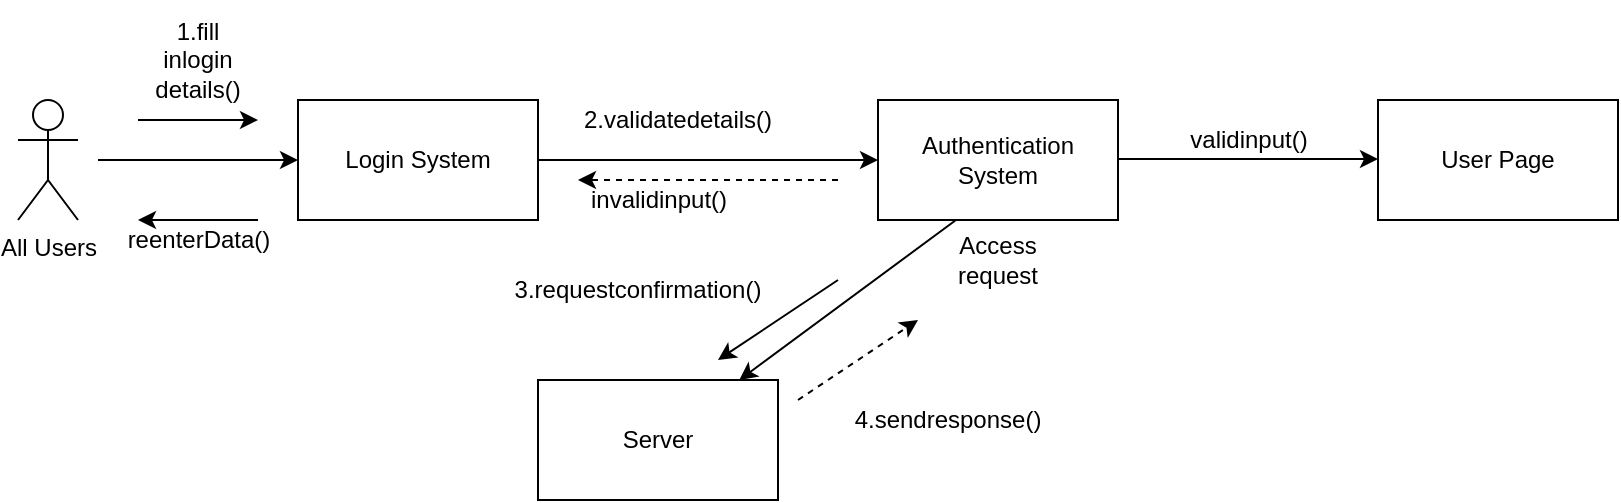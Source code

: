 <mxfile version="18.2.0" type="device"><diagram id="6vuQpTplxQAva7gY25sz" name="Page-1"><mxGraphModel dx="1718" dy="393" grid="1" gridSize="10" guides="1" tooltips="1" connect="1" arrows="1" fold="1" page="1" pageScale="1" pageWidth="850" pageHeight="1100" math="0" shadow="0"><root><mxCell id="0"/><mxCell id="1" parent="0"/><mxCell id="iQLb-c3dF7fMGCC8M6G5-2" value="Login System" style="rounded=0;whiteSpace=wrap;html=1;" vertex="1" parent="1"><mxGeometry x="-120" y="130" width="120" height="60" as="geometry"/></mxCell><mxCell id="iQLb-c3dF7fMGCC8M6G5-3" value="Authentication System" style="rounded=0;whiteSpace=wrap;html=1;" vertex="1" parent="1"><mxGeometry x="170" y="130" width="120" height="60" as="geometry"/></mxCell><mxCell id="iQLb-c3dF7fMGCC8M6G5-4" value="Server" style="rounded=0;whiteSpace=wrap;html=1;" vertex="1" parent="1"><mxGeometry y="270" width="120" height="60" as="geometry"/></mxCell><mxCell id="iQLb-c3dF7fMGCC8M6G5-5" value="" style="endArrow=classic;html=1;exitX=1;exitY=0.5;exitDx=0;exitDy=0;entryX=0;entryY=0.5;entryDx=0;entryDy=0;" edge="1" parent="1" source="iQLb-c3dF7fMGCC8M6G5-2" target="iQLb-c3dF7fMGCC8M6G5-3"><mxGeometry width="50" height="50" relative="1" as="geometry"><mxPoint x="190" y="220" as="sourcePoint"/><mxPoint x="240" y="170" as="targetPoint"/></mxGeometry></mxCell><mxCell id="iQLb-c3dF7fMGCC8M6G5-6" value="" style="endArrow=classic;html=1;exitX=0.325;exitY=1;exitDx=0;exitDy=0;exitPerimeter=0;" edge="1" parent="1" source="iQLb-c3dF7fMGCC8M6G5-3" target="iQLb-c3dF7fMGCC8M6G5-4"><mxGeometry width="50" height="50" relative="1" as="geometry"><mxPoint x="190" y="220" as="sourcePoint"/><mxPoint x="240" y="170" as="targetPoint"/></mxGeometry></mxCell><mxCell id="iQLb-c3dF7fMGCC8M6G5-7" value="2.validatedetails()" style="text;html=1;strokeColor=none;fillColor=none;align=center;verticalAlign=middle;whiteSpace=wrap;rounded=0;" vertex="1" parent="1"><mxGeometry x="20" y="130" width="100" height="20" as="geometry"/></mxCell><mxCell id="iQLb-c3dF7fMGCC8M6G5-8" value="1.fill inlogin details()" style="text;html=1;strokeColor=none;fillColor=none;align=center;verticalAlign=middle;whiteSpace=wrap;rounded=0;" vertex="1" parent="1"><mxGeometry x="-200" y="80" width="60" height="60" as="geometry"/></mxCell><mxCell id="iQLb-c3dF7fMGCC8M6G5-9" value="Access request" style="text;html=1;strokeColor=none;fillColor=none;align=center;verticalAlign=middle;whiteSpace=wrap;rounded=0;" vertex="1" parent="1"><mxGeometry x="210" y="200" width="40" height="20" as="geometry"/></mxCell><mxCell id="iQLb-c3dF7fMGCC8M6G5-10" value="3.requestconfirmation()" style="text;html=1;strokeColor=none;fillColor=none;align=center;verticalAlign=middle;whiteSpace=wrap;rounded=0;" vertex="1" parent="1"><mxGeometry x="-30" y="210" width="160" height="30" as="geometry"/></mxCell><mxCell id="iQLb-c3dF7fMGCC8M6G5-11" value="4.sendresponse()" style="text;html=1;strokeColor=none;fillColor=none;align=center;verticalAlign=middle;whiteSpace=wrap;rounded=0;" vertex="1" parent="1"><mxGeometry x="160" y="270" width="90" height="40" as="geometry"/></mxCell><mxCell id="iQLb-c3dF7fMGCC8M6G5-12" value="" style="endArrow=classic;html=1;exitX=0;exitY=1;exitDx=0;exitDy=0;entryX=1;entryY=1;entryDx=0;entryDy=0;" edge="1" parent="1" source="iQLb-c3dF7fMGCC8M6G5-8" target="iQLb-c3dF7fMGCC8M6G5-8"><mxGeometry width="50" height="50" relative="1" as="geometry"><mxPoint x="150" y="230" as="sourcePoint"/><mxPoint x="200" y="180" as="targetPoint"/></mxGeometry></mxCell><mxCell id="iQLb-c3dF7fMGCC8M6G5-13" value="" style="endArrow=classic;html=1;" edge="1" parent="1"><mxGeometry width="50" height="50" relative="1" as="geometry"><mxPoint x="150" y="220" as="sourcePoint"/><mxPoint x="90" y="260" as="targetPoint"/></mxGeometry></mxCell><mxCell id="iQLb-c3dF7fMGCC8M6G5-14" value="" style="endArrow=classic;html=1;entryX=0;entryY=0.5;entryDx=0;entryDy=0;" edge="1" parent="1" target="iQLb-c3dF7fMGCC8M6G5-2"><mxGeometry width="50" height="50" relative="1" as="geometry"><mxPoint x="-220" y="160" as="sourcePoint"/><mxPoint x="180" y="250" as="targetPoint"/></mxGeometry></mxCell><mxCell id="iQLb-c3dF7fMGCC8M6G5-16" value="" style="html=1;labelBackgroundColor=#ffffff;startArrow=none;startFill=0;startSize=6;endArrow=classic;endFill=1;endSize=6;jettySize=auto;orthogonalLoop=1;strokeWidth=1;dashed=1;fontSize=14;" edge="1" parent="1"><mxGeometry width="60" height="60" relative="1" as="geometry"><mxPoint x="130" y="280" as="sourcePoint"/><mxPoint x="190" y="240" as="targetPoint"/><Array as="points"><mxPoint x="160" y="260"/></Array></mxGeometry></mxCell><mxCell id="iQLb-c3dF7fMGCC8M6G5-17" value="" style="endArrow=classic;html=1;exitX=1;exitY=0.5;exitDx=0;exitDy=0;" edge="1" parent="1"><mxGeometry width="50" height="50" relative="1" as="geometry"><mxPoint x="290" y="159.5" as="sourcePoint"/><mxPoint x="420" y="160" as="targetPoint"/><Array as="points"><mxPoint x="380" y="159.5"/><mxPoint x="420" y="159.5"/></Array></mxGeometry></mxCell><mxCell id="iQLb-c3dF7fMGCC8M6G5-18" value="User Page" style="rounded=0;whiteSpace=wrap;html=1;" vertex="1" parent="1"><mxGeometry x="420" y="130" width="120" height="60" as="geometry"/></mxCell><mxCell id="iQLb-c3dF7fMGCC8M6G5-19" value="" style="html=1;labelBackgroundColor=#ffffff;startArrow=none;startFill=0;startSize=6;endArrow=classic;endFill=1;endSize=6;jettySize=auto;orthogonalLoop=1;strokeWidth=1;dashed=1;fontSize=14;" edge="1" parent="1"><mxGeometry width="60" height="60" relative="1" as="geometry"><mxPoint x="150" y="170" as="sourcePoint"/><mxPoint x="20" y="170" as="targetPoint"/><Array as="points"/></mxGeometry></mxCell><mxCell id="iQLb-c3dF7fMGCC8M6G5-20" value="invalidinput()" style="text;html=1;align=center;verticalAlign=middle;resizable=0;points=[];autosize=1;strokeColor=none;" vertex="1" parent="1"><mxGeometry x="20" y="170" width="80" height="20" as="geometry"/></mxCell><mxCell id="iQLb-c3dF7fMGCC8M6G5-21" value="validinput()" style="text;html=1;align=center;verticalAlign=middle;resizable=0;points=[];autosize=1;strokeColor=none;" vertex="1" parent="1"><mxGeometry x="320" y="140" width="70" height="20" as="geometry"/></mxCell><mxCell id="iQLb-c3dF7fMGCC8M6G5-22" value="All Users" style="shape=umlActor;verticalLabelPosition=bottom;verticalAlign=top;html=1;outlineConnect=0;" vertex="1" parent="1"><mxGeometry x="-260" y="130" width="30" height="60" as="geometry"/></mxCell><mxCell id="iQLb-c3dF7fMGCC8M6G5-23" value="" style="endArrow=classic;html=1;rounded=0;" edge="1" parent="1"><mxGeometry width="50" height="50" relative="1" as="geometry"><mxPoint x="-140" y="190" as="sourcePoint"/><mxPoint x="-200" y="190" as="targetPoint"/></mxGeometry></mxCell><mxCell id="iQLb-c3dF7fMGCC8M6G5-24" value="reenterData()" style="text;html=1;align=center;verticalAlign=middle;resizable=0;points=[];autosize=1;strokeColor=none;fillColor=none;" vertex="1" parent="1"><mxGeometry x="-215" y="190" width="90" height="20" as="geometry"/></mxCell></root></mxGraphModel></diagram></mxfile>
